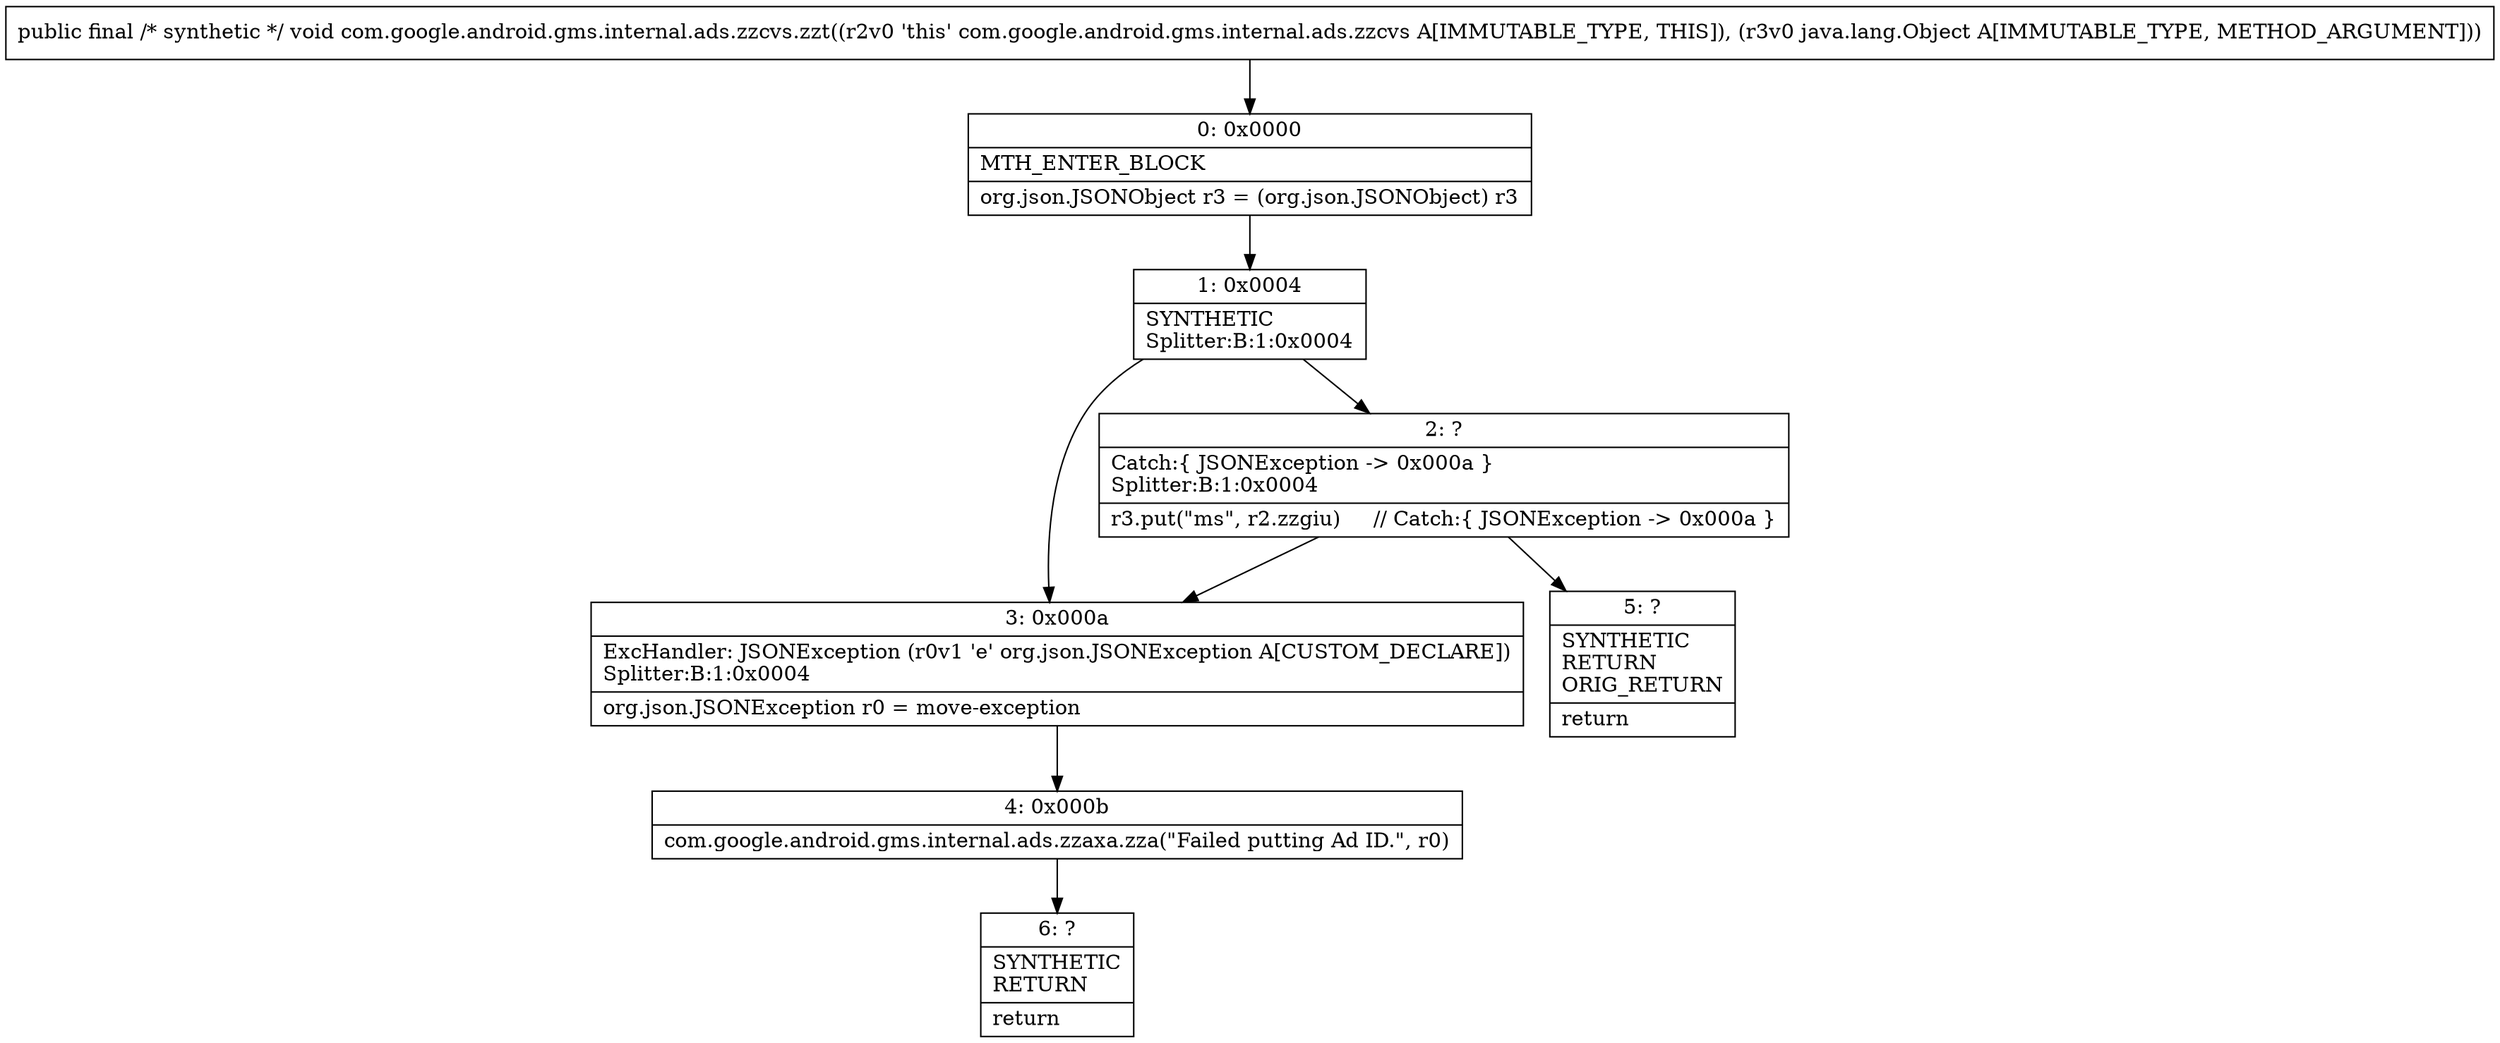 digraph "CFG forcom.google.android.gms.internal.ads.zzcvs.zzt(Ljava\/lang\/Object;)V" {
Node_0 [shape=record,label="{0\:\ 0x0000|MTH_ENTER_BLOCK\l|org.json.JSONObject r3 = (org.json.JSONObject) r3\l}"];
Node_1 [shape=record,label="{1\:\ 0x0004|SYNTHETIC\lSplitter:B:1:0x0004\l}"];
Node_2 [shape=record,label="{2\:\ ?|Catch:\{ JSONException \-\> 0x000a \}\lSplitter:B:1:0x0004\l|r3.put(\"ms\", r2.zzgiu)     \/\/ Catch:\{ JSONException \-\> 0x000a \}\l}"];
Node_3 [shape=record,label="{3\:\ 0x000a|ExcHandler: JSONException (r0v1 'e' org.json.JSONException A[CUSTOM_DECLARE])\lSplitter:B:1:0x0004\l|org.json.JSONException r0 = move\-exception\l}"];
Node_4 [shape=record,label="{4\:\ 0x000b|com.google.android.gms.internal.ads.zzaxa.zza(\"Failed putting Ad ID.\", r0)\l}"];
Node_5 [shape=record,label="{5\:\ ?|SYNTHETIC\lRETURN\lORIG_RETURN\l|return\l}"];
Node_6 [shape=record,label="{6\:\ ?|SYNTHETIC\lRETURN\l|return\l}"];
MethodNode[shape=record,label="{public final \/* synthetic *\/ void com.google.android.gms.internal.ads.zzcvs.zzt((r2v0 'this' com.google.android.gms.internal.ads.zzcvs A[IMMUTABLE_TYPE, THIS]), (r3v0 java.lang.Object A[IMMUTABLE_TYPE, METHOD_ARGUMENT])) }"];
MethodNode -> Node_0;
Node_0 -> Node_1;
Node_1 -> Node_2;
Node_1 -> Node_3;
Node_2 -> Node_3;
Node_2 -> Node_5;
Node_3 -> Node_4;
Node_4 -> Node_6;
}

